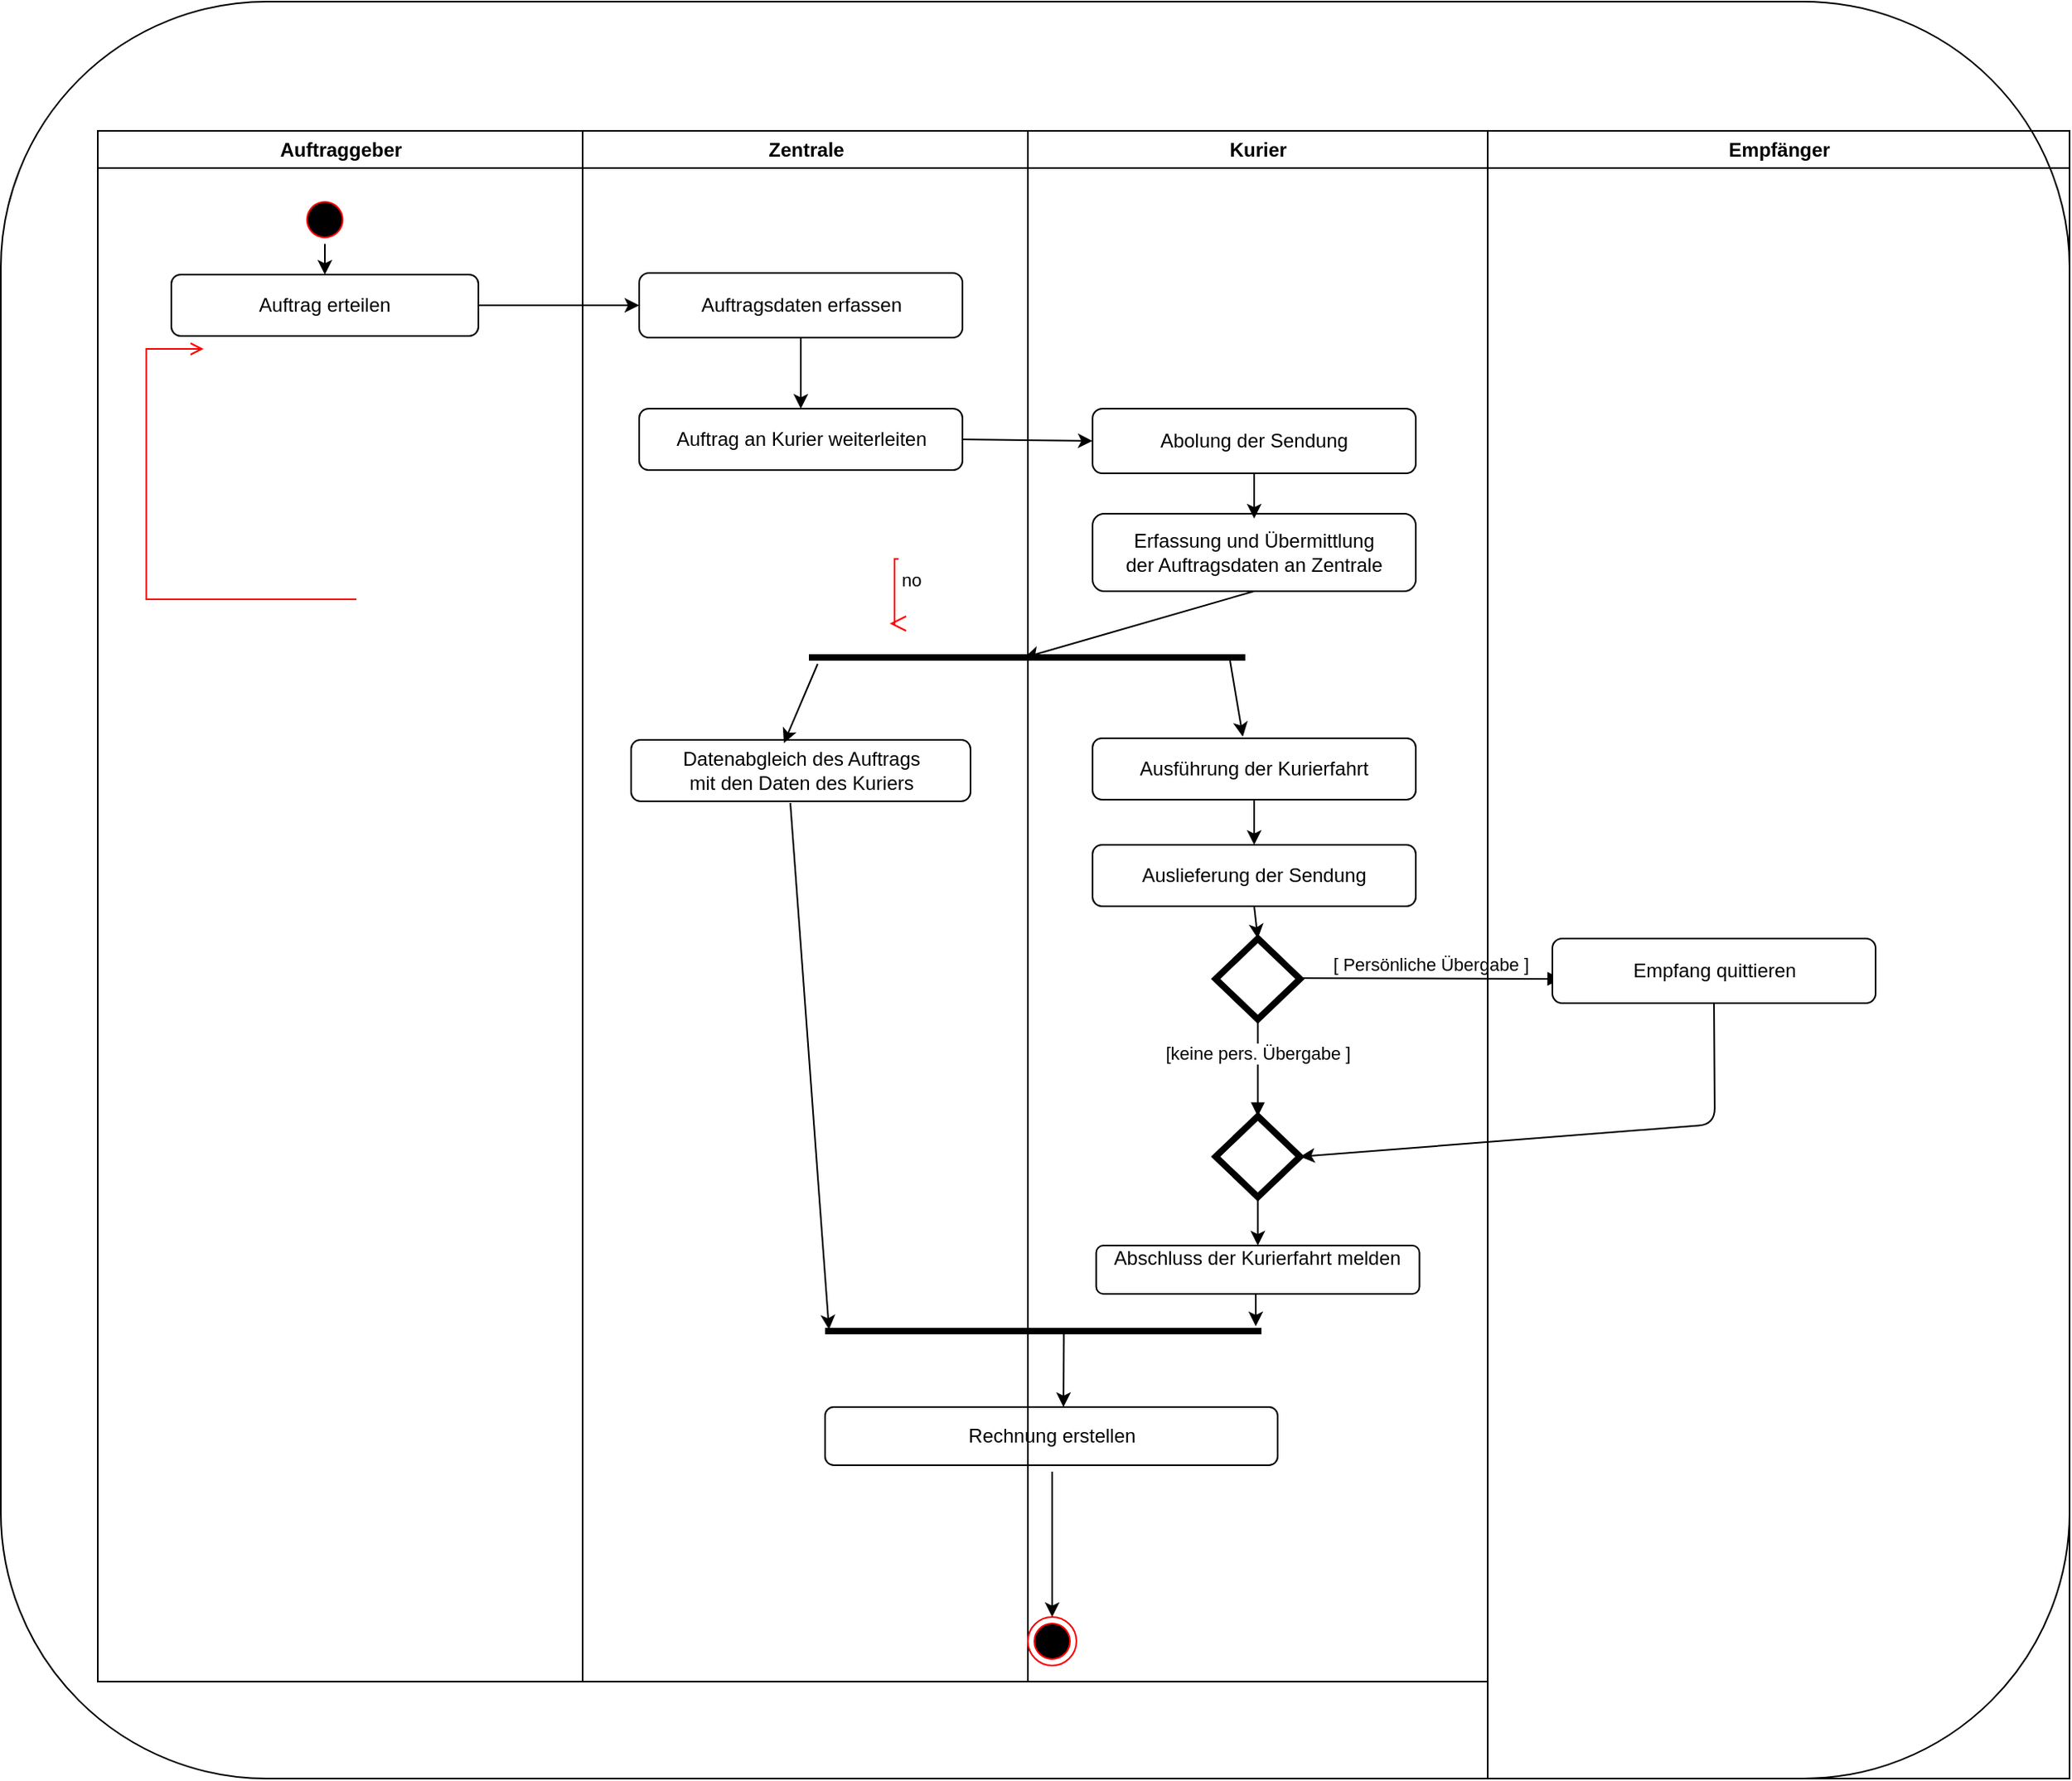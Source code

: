 <mxfile version="14.9.9" type="github">
  <diagram name="Page-1" id="e7e014a7-5840-1c2e-5031-d8a46d1fe8dd">
    <mxGraphModel dx="1376" dy="1975" grid="1" gridSize="10" guides="1" tooltips="1" connect="1" arrows="1" fold="1" page="1" pageScale="1" pageWidth="1169" pageHeight="826" background="none" math="0" shadow="0">
      <root>
        <mxCell id="0" />
        <mxCell id="1" parent="0" />
        <mxCell id="3" value="Zentrale" style="swimlane;whiteSpace=wrap;startSize=23;" parent="1" vertex="1">
          <mxGeometry x="444.5" y="60" width="275.5" height="960" as="geometry" />
        </mxCell>
        <mxCell id="17" value="" style="endArrow=open;strokeColor=#FF0000;endFill=1;rounded=0" parent="3" target="16" edge="1">
          <mxGeometry relative="1" as="geometry">
            <mxPoint x="80.5" y="160" as="sourcePoint" />
          </mxGeometry>
        </mxCell>
        <mxCell id="19" value="" style="endArrow=open;strokeColor=#FF0000;endFill=1;rounded=0" parent="3" target="18" edge="1">
          <mxGeometry relative="1" as="geometry">
            <mxPoint x="80.5" y="270" as="sourcePoint" />
          </mxGeometry>
        </mxCell>
        <mxCell id="23" value="no" style="edgeStyle=elbowEdgeStyle;elbow=horizontal;align=left;verticalAlign=top;endArrow=open;endSize=8;strokeColor=#FF0000;endFill=1;rounded=0" parent="3" target="30" edge="1">
          <mxGeometry x="-1" relative="1" as="geometry">
            <mxPoint x="190" y="305" as="targetPoint" />
            <mxPoint x="195.5" y="265" as="sourcePoint" />
          </mxGeometry>
        </mxCell>
        <mxCell id="24" value="" style="endArrow=open;strokeColor=#FF0000;endFill=1;rounded=0" parent="3" target="21" edge="1">
          <mxGeometry relative="1" as="geometry">
            <mxPoint x="135.5" y="245" as="sourcePoint" />
          </mxGeometry>
        </mxCell>
        <mxCell id="32" value="" style="endArrow=none;strokeColor=#FF0000;endFill=0;rounded=0;dashed=1" parent="3" target="31" edge="1">
          <mxGeometry relative="1" as="geometry">
            <mxPoint x="92.621" y="375" as="sourcePoint" />
          </mxGeometry>
        </mxCell>
        <mxCell id="-4q_N20zP12-D0FSzLOO-51" value="Auftragsdaten erfassen" style="rounded=1;whiteSpace=wrap;html=1;" vertex="1" parent="3">
          <mxGeometry x="35" y="88" width="200" height="40" as="geometry" />
        </mxCell>
        <mxCell id="-4q_N20zP12-D0FSzLOO-53" value="Auftrag an Kurier weiterleiten" style="rounded=1;whiteSpace=wrap;html=1;" vertex="1" parent="3">
          <mxGeometry x="35" y="172" width="200" height="38" as="geometry" />
        </mxCell>
        <mxCell id="-4q_N20zP12-D0FSzLOO-57" value="" style="endArrow=classic;html=1;exitX=0.5;exitY=1;exitDx=0;exitDy=0;entryX=0.5;entryY=0;entryDx=0;entryDy=0;" edge="1" parent="3" source="-4q_N20zP12-D0FSzLOO-51" target="-4q_N20zP12-D0FSzLOO-53">
          <mxGeometry width="50" height="50" relative="1" as="geometry">
            <mxPoint x="115.5" y="332" as="sourcePoint" />
            <mxPoint x="165.5" y="282" as="targetPoint" />
          </mxGeometry>
        </mxCell>
        <mxCell id="-4q_N20zP12-D0FSzLOO-64" value="Datenabgleich des Auftrags&lt;br&gt; mit den Daten des Kuriers" style="rounded=1;whiteSpace=wrap;html=1;" vertex="1" parent="3">
          <mxGeometry x="30" y="377" width="210" height="38" as="geometry" />
        </mxCell>
        <mxCell id="-4q_N20zP12-D0FSzLOO-72" value="" style="line;strokeWidth=4;fillColor=none;align=left;verticalAlign=middle;spacingTop=-1;spacingLeft=3;spacingRight=3;rotatable=0;labelPosition=right;points=[];portConstraint=eastwest;" vertex="1" parent="3">
          <mxGeometry x="140" y="322" width="270" height="8" as="geometry" />
        </mxCell>
        <mxCell id="-4q_N20zP12-D0FSzLOO-67" value="" style="endArrow=classic;html=1;entryX=0.45;entryY=0.053;entryDx=0;entryDy=0;entryPerimeter=0;exitX=0.02;exitY=1;exitDx=0;exitDy=0;exitPerimeter=0;" edge="1" parent="3" source="-4q_N20zP12-D0FSzLOO-72" target="-4q_N20zP12-D0FSzLOO-64">
          <mxGeometry width="50" height="50" relative="1" as="geometry">
            <mxPoint x="135.5" y="322" as="sourcePoint" />
            <mxPoint x="115.5" y="372" as="targetPoint" />
          </mxGeometry>
        </mxCell>
        <mxCell id="-4q_N20zP12-D0FSzLOO-92" value="Rechnung erstellen" style="rounded=1;whiteSpace=wrap;html=1;strokeWidth=1;" vertex="1" parent="3">
          <mxGeometry x="150" y="790" width="280" height="36" as="geometry" />
        </mxCell>
        <mxCell id="4" value="Kurier" style="swimlane;whiteSpace=wrap" parent="1" vertex="1">
          <mxGeometry x="720" y="60" width="284.5" height="960" as="geometry" />
        </mxCell>
        <mxCell id="-4q_N20zP12-D0FSzLOO-59" value="Abolung der Sendung" style="rounded=1;whiteSpace=wrap;html=1;" vertex="1" parent="4">
          <mxGeometry x="40" y="172" width="200" height="40" as="geometry" />
        </mxCell>
        <mxCell id="-4q_N20zP12-D0FSzLOO-61" value="Erfassung und Übermittlung&lt;br&gt; der Auftragsdaten an Zentrale" style="rounded=1;whiteSpace=wrap;html=1;" vertex="1" parent="4">
          <mxGeometry x="40" y="237" width="200" height="48" as="geometry" />
        </mxCell>
        <mxCell id="-4q_N20zP12-D0FSzLOO-63" value="Ausführung der Kurierfahrt" style="rounded=1;whiteSpace=wrap;html=1;" vertex="1" parent="4">
          <mxGeometry x="40" y="376" width="200" height="38" as="geometry" />
        </mxCell>
        <mxCell id="-4q_N20zP12-D0FSzLOO-70" value="Auslieferung der Sendung" style="rounded=1;whiteSpace=wrap;html=1;" vertex="1" parent="4">
          <mxGeometry x="40" y="442" width="200" height="38" as="geometry" />
        </mxCell>
        <mxCell id="-4q_N20zP12-D0FSzLOO-71" value="" style="endArrow=classic;html=1;exitX=0.5;exitY=1;exitDx=0;exitDy=0;" edge="1" parent="4" source="-4q_N20zP12-D0FSzLOO-63" target="-4q_N20zP12-D0FSzLOO-70">
          <mxGeometry width="50" height="50" relative="1" as="geometry">
            <mxPoint x="65.5" y="482" as="sourcePoint" />
            <mxPoint x="115.5" y="432" as="targetPoint" />
          </mxGeometry>
        </mxCell>
        <mxCell id="-4q_N20zP12-D0FSzLOO-74" value="" style="rhombus;whiteSpace=wrap;html=1;strokeWidth=4;" vertex="1" parent="4">
          <mxGeometry x="116.13" y="500" width="52.25" height="50" as="geometry" />
        </mxCell>
        <mxCell id="-4q_N20zP12-D0FSzLOO-78" value="" style="endArrow=classic;html=1;strokeColor=#000000;exitX=0.5;exitY=1;exitDx=0;exitDy=0;entryX=0.5;entryY=0;entryDx=0;entryDy=0;" edge="1" parent="4" source="-4q_N20zP12-D0FSzLOO-70" target="-4q_N20zP12-D0FSzLOO-74">
          <mxGeometry width="50" height="50" relative="1" as="geometry">
            <mxPoint x="70" y="450" as="sourcePoint" />
            <mxPoint x="120" y="400" as="targetPoint" />
          </mxGeometry>
        </mxCell>
        <mxCell id="-4q_N20zP12-D0FSzLOO-80" value="[ Persönliche Übergabe ]" style="html=1;verticalAlign=bottom;endArrow=block;strokeColor=#000000;" edge="1" parent="4">
          <mxGeometry width="80" relative="1" as="geometry">
            <mxPoint x="168.38" y="524.5" as="sourcePoint" />
            <mxPoint x="330" y="525" as="targetPoint" />
          </mxGeometry>
        </mxCell>
        <mxCell id="-4q_N20zP12-D0FSzLOO-81" value="&lt;div&gt;Abschluss der Kurierfahrt melden&lt;/div&gt;&lt;div&gt;&lt;br&gt;&lt;/div&gt;" style="rounded=1;whiteSpace=wrap;html=1;strokeWidth=1;" vertex="1" parent="4">
          <mxGeometry x="42.26" y="690" width="200" height="30" as="geometry" />
        </mxCell>
        <mxCell id="-4q_N20zP12-D0FSzLOO-83" value="" style="rhombus;whiteSpace=wrap;html=1;strokeWidth=4;" vertex="1" parent="4">
          <mxGeometry x="116.13" y="610" width="52.25" height="50" as="geometry" />
        </mxCell>
        <mxCell id="-4q_N20zP12-D0FSzLOO-85" value="[keine pers. Übergabe ]" style="html=1;verticalAlign=bottom;endArrow=block;strokeColor=#000000;exitX=0.5;exitY=1;exitDx=0;exitDy=0;entryX=0.5;entryY=0;entryDx=0;entryDy=0;" edge="1" parent="4" source="-4q_N20zP12-D0FSzLOO-74" target="-4q_N20zP12-D0FSzLOO-83">
          <mxGeometry width="80" relative="1" as="geometry">
            <mxPoint x="30" y="508" as="sourcePoint" />
            <mxPoint x="110" y="508" as="targetPoint" />
          </mxGeometry>
        </mxCell>
        <mxCell id="-4q_N20zP12-D0FSzLOO-88" value="" style="endArrow=classic;html=1;strokeColor=#000000;entryX=0.5;entryY=0;entryDx=0;entryDy=0;" edge="1" parent="4" source="-4q_N20zP12-D0FSzLOO-83" target="-4q_N20zP12-D0FSzLOO-81">
          <mxGeometry width="50" height="50" relative="1" as="geometry">
            <mxPoint x="40" y="450" as="sourcePoint" />
            <mxPoint x="90" y="400" as="targetPoint" />
          </mxGeometry>
        </mxCell>
        <mxCell id="-4q_N20zP12-D0FSzLOO-91" value="" style="endArrow=classic;html=1;strokeColor=#000000;entryX=0.987;entryY=0.125;entryDx=0;entryDy=0;entryPerimeter=0;" edge="1" parent="4" target="-4q_N20zP12-D0FSzLOO-89">
          <mxGeometry width="50" height="50" relative="1" as="geometry">
            <mxPoint x="141" y="720" as="sourcePoint" />
            <mxPoint x="141.75" y="740" as="targetPoint" />
          </mxGeometry>
        </mxCell>
        <mxCell id="-4q_N20zP12-D0FSzLOO-94" value="" style="ellipse;html=1;shape=endState;fillColor=#000000;strokeColor=#ff0000;" vertex="1" parent="4">
          <mxGeometry y="920" width="30" height="30" as="geometry" />
        </mxCell>
        <mxCell id="20" value="" style="endArrow=open;strokeColor=#FF0000;endFill=1;rounded=0" parent="1" target="18" edge="1">
          <mxGeometry relative="1" as="geometry">
            <mxPoint x="340" y="478" as="sourcePoint" />
          </mxGeometry>
        </mxCell>
        <mxCell id="-4q_N20zP12-D0FSzLOO-41" value="Empfänger" style="swimlane;whiteSpace=wrap" vertex="1" parent="1">
          <mxGeometry x="1004.5" y="60" width="360" height="1020" as="geometry" />
        </mxCell>
        <mxCell id="-4q_N20zP12-D0FSzLOO-75" value="Empfang quittieren" style="rounded=1;whiteSpace=wrap;html=1;strokeWidth=1;" vertex="1" parent="-4q_N20zP12-D0FSzLOO-41">
          <mxGeometry x="40" y="500" width="200" height="40" as="geometry" />
        </mxCell>
        <mxCell id="-4q_N20zP12-D0FSzLOO-76" style="edgeStyle=orthogonalEdgeStyle;rounded=0;orthogonalLoop=1;jettySize=auto;html=1;exitX=0.5;exitY=1;exitDx=0;exitDy=0;strokeColor=#000000;" edge="1" parent="-4q_N20zP12-D0FSzLOO-41" source="-4q_N20zP12-D0FSzLOO-75" target="-4q_N20zP12-D0FSzLOO-75">
          <mxGeometry relative="1" as="geometry" />
        </mxCell>
        <mxCell id="-4q_N20zP12-D0FSzLOO-96" value="" style="rounded=1;whiteSpace=wrap;html=1;strokeWidth=1;glass=1;fillColor=none;" vertex="1" parent="-4q_N20zP12-D0FSzLOO-41">
          <mxGeometry x="-920" y="-80" width="1280" height="1100" as="geometry" />
        </mxCell>
        <mxCell id="-4q_N20zP12-D0FSzLOO-49" style="edgeStyle=orthogonalEdgeStyle;rounded=0;orthogonalLoop=1;jettySize=auto;html=1;exitX=1;exitY=0.5;exitDx=0;exitDy=0;entryX=0;entryY=0.5;entryDx=0;entryDy=0;" edge="1" parent="1" source="-4q_N20zP12-D0FSzLOO-47" target="-4q_N20zP12-D0FSzLOO-51">
          <mxGeometry relative="1" as="geometry">
            <mxPoint x="480" y="259" as="targetPoint" />
          </mxGeometry>
        </mxCell>
        <mxCell id="-4q_N20zP12-D0FSzLOO-60" value="" style="endArrow=classic;html=1;entryX=0;entryY=0.5;entryDx=0;entryDy=0;exitX=1;exitY=0.5;exitDx=0;exitDy=0;" edge="1" parent="1" source="-4q_N20zP12-D0FSzLOO-53" target="-4q_N20zP12-D0FSzLOO-59">
          <mxGeometry width="50" height="50" relative="1" as="geometry">
            <mxPoint x="580" y="340" as="sourcePoint" />
            <mxPoint x="840" y="560" as="targetPoint" />
          </mxGeometry>
        </mxCell>
        <mxCell id="-4q_N20zP12-D0FSzLOO-62" value="" style="endArrow=classic;html=1;exitX=0.5;exitY=1;exitDx=0;exitDy=0;" edge="1" parent="1" source="-4q_N20zP12-D0FSzLOO-59">
          <mxGeometry width="50" height="50" relative="1" as="geometry">
            <mxPoint x="790" y="610" as="sourcePoint" />
            <mxPoint x="860" y="300" as="targetPoint" />
          </mxGeometry>
        </mxCell>
        <mxCell id="-4q_N20zP12-D0FSzLOO-66" value="" style="endArrow=classic;html=1;exitX=0.5;exitY=1;exitDx=0;exitDy=0;entryX=0.494;entryY=0.5;entryDx=0;entryDy=0;entryPerimeter=0;" edge="1" parent="1" source="-4q_N20zP12-D0FSzLOO-61" target="-4q_N20zP12-D0FSzLOO-72">
          <mxGeometry width="50" height="50" relative="1" as="geometry">
            <mxPoint x="790" y="610" as="sourcePoint" />
            <mxPoint x="720" y="450" as="targetPoint" />
          </mxGeometry>
        </mxCell>
        <mxCell id="-4q_N20zP12-D0FSzLOO-68" value="" style="endArrow=classic;html=1;exitX=0.965;exitY=0.75;exitDx=0;exitDy=0;exitPerimeter=0;entryX=0.465;entryY=-0.026;entryDx=0;entryDy=0;entryPerimeter=0;" edge="1" parent="1" source="-4q_N20zP12-D0FSzLOO-72" target="-4q_N20zP12-D0FSzLOO-63">
          <mxGeometry width="50" height="50" relative="1" as="geometry">
            <mxPoint x="860" y="451" as="sourcePoint" />
            <mxPoint x="860" y="511" as="targetPoint" />
          </mxGeometry>
        </mxCell>
        <mxCell id="-4q_N20zP12-D0FSzLOO-86" value="" style="endArrow=classic;html=1;strokeColor=#000000;exitX=0.5;exitY=1;exitDx=0;exitDy=0;entryX=1;entryY=0.5;entryDx=0;entryDy=0;" edge="1" parent="1" source="-4q_N20zP12-D0FSzLOO-75" target="-4q_N20zP12-D0FSzLOO-83">
          <mxGeometry width="50" height="50" relative="1" as="geometry">
            <mxPoint x="760" y="510" as="sourcePoint" />
            <mxPoint x="1145" y="680" as="targetPoint" />
            <Array as="points">
              <mxPoint x="1145" y="675" />
            </Array>
          </mxGeometry>
        </mxCell>
        <mxCell id="-4q_N20zP12-D0FSzLOO-89" value="" style="line;strokeWidth=4;fillColor=none;align=left;verticalAlign=middle;spacingTop=-1;spacingLeft=3;spacingRight=3;rotatable=0;labelPosition=right;points=[];portConstraint=eastwest;" vertex="1" parent="1">
          <mxGeometry x="594.5" y="799" width="270" height="8" as="geometry" />
        </mxCell>
        <mxCell id="-4q_N20zP12-D0FSzLOO-90" value="" style="endArrow=classic;html=1;strokeColor=#000000;exitX=0.469;exitY=1.026;exitDx=0;exitDy=0;exitPerimeter=0;entryX=0.009;entryY=0.375;entryDx=0;entryDy=0;entryPerimeter=0;" edge="1" parent="1" source="-4q_N20zP12-D0FSzLOO-64" target="-4q_N20zP12-D0FSzLOO-89">
          <mxGeometry width="50" height="50" relative="1" as="geometry">
            <mxPoint x="760" y="510" as="sourcePoint" />
            <mxPoint x="810" y="460" as="targetPoint" />
          </mxGeometry>
        </mxCell>
        <mxCell id="-4q_N20zP12-D0FSzLOO-93" value="" style="endArrow=classic;html=1;strokeColor=#000000;" edge="1" parent="1">
          <mxGeometry width="50" height="50" relative="1" as="geometry">
            <mxPoint x="742.257" y="800.998" as="sourcePoint" />
            <mxPoint x="742" y="850" as="targetPoint" />
          </mxGeometry>
        </mxCell>
        <mxCell id="-4q_N20zP12-D0FSzLOO-95" value="" style="endArrow=classic;html=1;strokeColor=#000000;entryX=0.5;entryY=0;entryDx=0;entryDy=0;" edge="1" parent="1" target="-4q_N20zP12-D0FSzLOO-94">
          <mxGeometry width="50" height="50" relative="1" as="geometry">
            <mxPoint x="735" y="890" as="sourcePoint" />
            <mxPoint x="810" y="460" as="targetPoint" />
          </mxGeometry>
        </mxCell>
        <mxCell id="2" value="Auftraggeber" style="swimlane;whiteSpace=wrap" parent="1" vertex="1">
          <mxGeometry x="144.5" y="60" width="300" height="960" as="geometry" />
        </mxCell>
        <mxCell id="5" value="" style="ellipse;shape=startState;fillColor=#000000;strokeColor=#ff0000;" parent="2" vertex="1">
          <mxGeometry x="125.5" y="40" width="30" height="30" as="geometry" />
        </mxCell>
        <mxCell id="9" value="" style="endArrow=open;strokeColor=#FF0000;endFill=1;rounded=0" parent="2" target="8" edge="1">
          <mxGeometry relative="1" as="geometry">
            <mxPoint x="120.5" y="160" as="sourcePoint" />
          </mxGeometry>
        </mxCell>
        <mxCell id="11" value="" style="endArrow=open;strokeColor=#FF0000;endFill=1;rounded=0" parent="2" target="10" edge="1">
          <mxGeometry relative="1" as="geometry">
            <mxPoint x="120.5" y="270" as="sourcePoint" />
          </mxGeometry>
        </mxCell>
        <mxCell id="12" value="" style="edgeStyle=elbowEdgeStyle;elbow=horizontal;strokeColor=#FF0000;endArrow=open;endFill=1;rounded=0" parent="2" source="10" edge="1">
          <mxGeometry width="100" height="100" relative="1" as="geometry">
            <mxPoint x="160" y="290" as="sourcePoint" />
            <mxPoint x="65.5" y="135" as="targetPoint" />
            <Array as="points">
              <mxPoint x="30" y="250" />
            </Array>
          </mxGeometry>
        </mxCell>
        <mxCell id="-4q_N20zP12-D0FSzLOO-47" value="Auftrag erteilen" style="rounded=1;whiteSpace=wrap;html=1;" vertex="1" parent="2">
          <mxGeometry x="45.5" y="89" width="190" height="38" as="geometry" />
        </mxCell>
        <mxCell id="-4q_N20zP12-D0FSzLOO-97" value="" style="endArrow=classic;html=1;strokeColor=#000000;exitX=0.5;exitY=1;exitDx=0;exitDy=0;" edge="1" parent="2" source="5" target="-4q_N20zP12-D0FSzLOO-47">
          <mxGeometry width="50" height="50" relative="1" as="geometry">
            <mxPoint x="185.5" y="90" as="sourcePoint" />
            <mxPoint x="235.5" y="40" as="targetPoint" />
          </mxGeometry>
        </mxCell>
      </root>
    </mxGraphModel>
  </diagram>
</mxfile>
